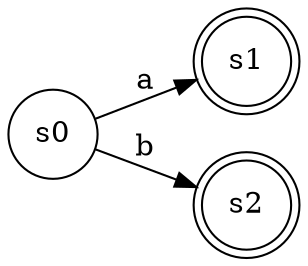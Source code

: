 digraph finite_state_machine {
	rankdir=LR;
	size="18,5"
	node [shape = doublecircle]; s1 s2;
	node [shape = circle];
	s0 -> s1 [ label = "a" ];
	s0 -> s2 [ label = "b" ];
}
